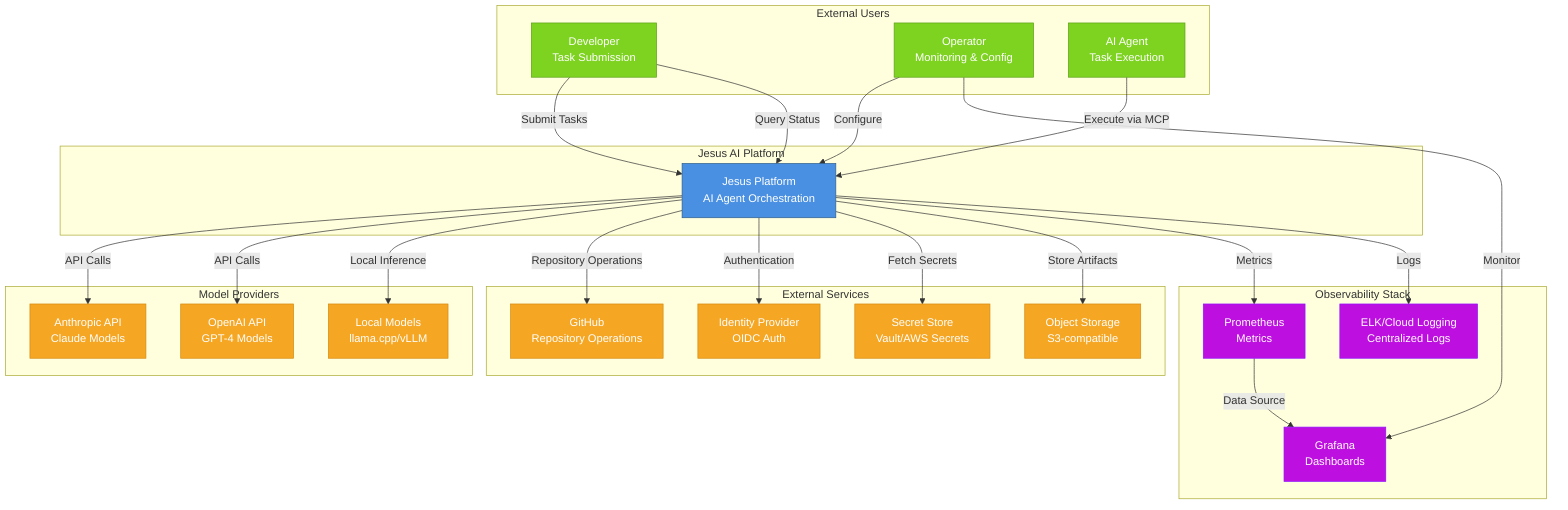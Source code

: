 graph TB
    subgraph "Jesus AI Platform"
        Platform[Jesus Platform<br/>AI Agent Orchestration]
    end

    subgraph "External Users"
        DevUser[Developer<br/>Task Submission]
        OpsUser[Operator<br/>Monitoring & Config]
        AgentUser[AI Agent<br/>Task Execution]
    end

    subgraph "Model Providers"
        Anthropic[Anthropic API<br/>Claude Models]
        OpenAI[OpenAI API<br/>GPT-4 Models]
        LocalModel[Local Models<br/>llama.cpp/vLLM]
    end

    subgraph "External Services"
        GitHub[GitHub<br/>Repository Operations]
        OIDC[Identity Provider<br/>OIDC Auth]
        SecretStore[Secret Store<br/>Vault/AWS Secrets]
        ObjectStore[Object Storage<br/>S3-compatible]
    end

    subgraph "Observability Stack"
        Prometheus[Prometheus<br/>Metrics]
        Grafana[Grafana<br/>Dashboards]
        ELK[ELK/Cloud Logging<br/>Centralized Logs]
    end

    %% User Interactions
    DevUser -->|Submit Tasks| Platform
    DevUser -->|Query Status| Platform
    OpsUser -->|Configure| Platform
    OpsUser -->|Monitor| Grafana
    AgentUser -->|Execute via MCP| Platform

    %% Model Provider Connections
    Platform -->|API Calls| Anthropic
    Platform -->|API Calls| OpenAI
    Platform -->|Local Inference| LocalModel

    %% External Service Connections
    Platform -->|Repository Operations| GitHub
    Platform -->|Authentication| OIDC
    Platform -->|Fetch Secrets| SecretStore
    Platform -->|Store Artifacts| ObjectStore

    %% Observability Connections
    Platform -->|Metrics| Prometheus
    Platform -->|Logs| ELK
    Prometheus -->|Data Source| Grafana

    classDef platform fill:#4A90E2,stroke:#2E5C8A,color:#fff
    classDef external fill:#F5A623,stroke:#D68910,color:#fff
    classDef user fill:#7ED321,stroke:#5FA019,color:#fff
    classDef observability fill:#BD10E0,stroke:#9012FE,color:#fff

    class Platform platform
    class Anthropic,OpenAI,LocalModel,GitHub,OIDC,SecretStore,ObjectStore external
    class DevUser,OpsUser,AgentUser user
    class Prometheus,Grafana,ELK observability